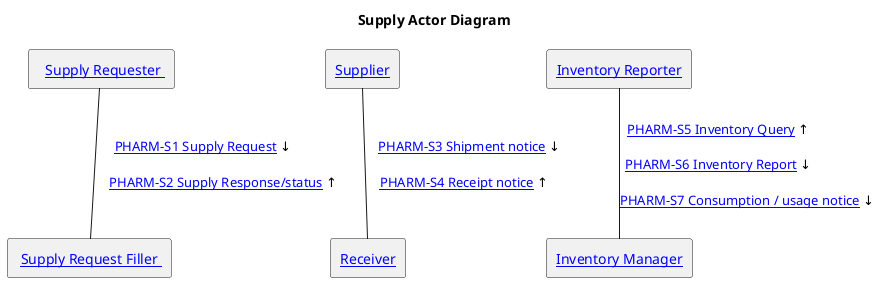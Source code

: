 @startuml
'!include ./style.iuml

title Supply Actor Diagram
skinparam linetype polyline
agent "  [[actor_definitions.html#supply-requester Supply Requester ]]" as supplyrequester 
agent " [[actor_definitions.html#supply-request-filler Supply Request Filler ]]" as supplyrequestfiller 
agent "[[actor_definitions.html#supplier Supplier]]" as supplier 
agent "[[actor_definitions.html#receiver Receiver]]" as receiver 

agent "[[actor_definitions.html#supplier Inventory Reporter]]" as invreporter
agent "[[actor_definitions.html#receiver Inventory Manager]]" as invmanager 


supplyrequester -- supplyrequestfiller : "[[PHARM-S1.html PHARM-S1 Supply Request]] ↓         \n\n   [[PHARM-S2.html PHARM-S2 Supply Response/status]] ↑"
supplyrequester -[hidden]r- supplier : "\t\t\t\t"
supplier -d- receiver : "   [[PHARM-S3.html PHARM-S3 Shipment notice]] ↓\n\n[[PHARM-S4.html PHARM-S4 Receipt notice]] ↑"
supplier -[hidden]r- invreporter : "\t\t\t\t "
invreporter -d- invmanager : " [[PHARM-S5.html PHARM-S5 Inventory Query]] ↑                  \n\n[[PHARM-S6.html PHARM-S6 Inventory Report]] ↓                 \n\n[[PHARM-S7.html PHARM-S7 Consumption / usage notice]] ↓"
@enduml